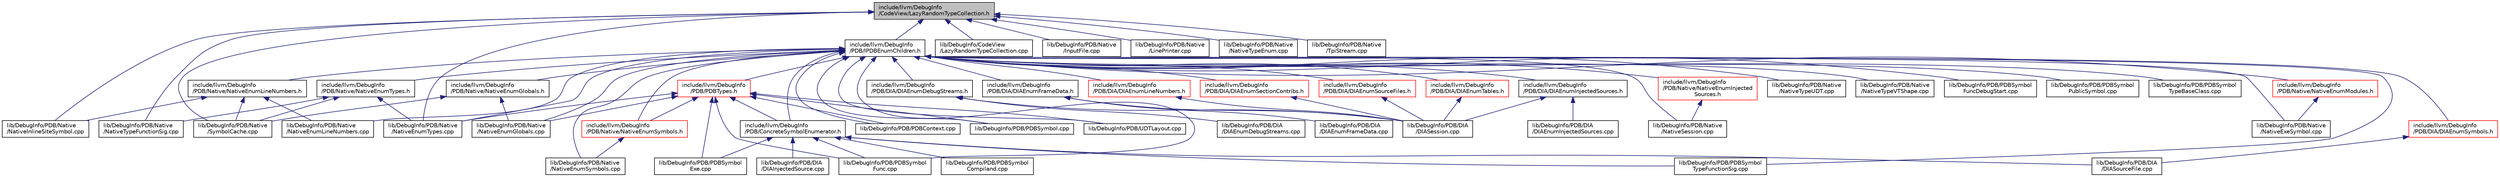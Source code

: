 digraph "include/llvm/DebugInfo/CodeView/LazyRandomTypeCollection.h"
{
 // LATEX_PDF_SIZE
  bgcolor="transparent";
  edge [fontname="Helvetica",fontsize="10",labelfontname="Helvetica",labelfontsize="10"];
  node [fontname="Helvetica",fontsize="10",shape=record];
  Node1 [label="include/llvm/DebugInfo\l/CodeView/LazyRandomTypeCollection.h",height=0.2,width=0.4,color="black", fillcolor="grey75", style="filled", fontcolor="black",tooltip=" "];
  Node1 -> Node2 [dir="back",color="midnightblue",fontsize="10",style="solid",fontname="Helvetica"];
  Node2 [label="include/llvm/DebugInfo\l/PDB/IPDBEnumChildren.h",height=0.2,width=0.4,color="black",URL="$IPDBEnumChildren_8h.html",tooltip=" "];
  Node2 -> Node3 [dir="back",color="midnightblue",fontsize="10",style="solid",fontname="Helvetica"];
  Node3 [label="include/llvm/DebugInfo\l/PDB/ConcreteSymbolEnumerator.h",height=0.2,width=0.4,color="black",URL="$ConcreteSymbolEnumerator_8h.html",tooltip=" "];
  Node3 -> Node4 [dir="back",color="midnightblue",fontsize="10",style="solid",fontname="Helvetica"];
  Node4 [label="lib/DebugInfo/PDB/DIA\l/DIAInjectedSource.cpp",height=0.2,width=0.4,color="black",URL="$DIAInjectedSource_8cpp.html",tooltip=" "];
  Node3 -> Node5 [dir="back",color="midnightblue",fontsize="10",style="solid",fontname="Helvetica"];
  Node5 [label="lib/DebugInfo/PDB/DIA\l/DIASourceFile.cpp",height=0.2,width=0.4,color="black",URL="$DIASourceFile_8cpp.html",tooltip=" "];
  Node3 -> Node6 [dir="back",color="midnightblue",fontsize="10",style="solid",fontname="Helvetica"];
  Node6 [label="lib/DebugInfo/PDB/PDBSymbol\lCompiland.cpp",height=0.2,width=0.4,color="black",URL="$PDBSymbolCompiland_8cpp.html",tooltip=" "];
  Node3 -> Node7 [dir="back",color="midnightblue",fontsize="10",style="solid",fontname="Helvetica"];
  Node7 [label="lib/DebugInfo/PDB/PDBSymbol\lExe.cpp",height=0.2,width=0.4,color="black",URL="$PDBSymbolExe_8cpp.html",tooltip=" "];
  Node3 -> Node8 [dir="back",color="midnightblue",fontsize="10",style="solid",fontname="Helvetica"];
  Node8 [label="lib/DebugInfo/PDB/PDBSymbol\lFunc.cpp",height=0.2,width=0.4,color="black",URL="$PDBSymbolFunc_8cpp.html",tooltip=" "];
  Node3 -> Node9 [dir="back",color="midnightblue",fontsize="10",style="solid",fontname="Helvetica"];
  Node9 [label="lib/DebugInfo/PDB/PDBSymbol\lTypeFunctionSig.cpp",height=0.2,width=0.4,color="black",URL="$PDBSymbolTypeFunctionSig_8cpp.html",tooltip=" "];
  Node2 -> Node10 [dir="back",color="midnightblue",fontsize="10",style="solid",fontname="Helvetica"];
  Node10 [label="include/llvm/DebugInfo\l/PDB/DIA/DIAEnumDebugStreams.h",height=0.2,width=0.4,color="black",URL="$DIAEnumDebugStreams_8h.html",tooltip=" "];
  Node10 -> Node11 [dir="back",color="midnightblue",fontsize="10",style="solid",fontname="Helvetica"];
  Node11 [label="lib/DebugInfo/PDB/DIA\l/DIAEnumDebugStreams.cpp",height=0.2,width=0.4,color="black",URL="$DIAEnumDebugStreams_8cpp.html",tooltip=" "];
  Node10 -> Node12 [dir="back",color="midnightblue",fontsize="10",style="solid",fontname="Helvetica"];
  Node12 [label="lib/DebugInfo/PDB/DIA\l/DIASession.cpp",height=0.2,width=0.4,color="black",URL="$DIASession_8cpp.html",tooltip=" "];
  Node2 -> Node13 [dir="back",color="midnightblue",fontsize="10",style="solid",fontname="Helvetica"];
  Node13 [label="include/llvm/DebugInfo\l/PDB/DIA/DIAEnumFrameData.h",height=0.2,width=0.4,color="black",URL="$DIAEnumFrameData_8h.html",tooltip=" "];
  Node13 -> Node14 [dir="back",color="midnightblue",fontsize="10",style="solid",fontname="Helvetica"];
  Node14 [label="lib/DebugInfo/PDB/DIA\l/DIAEnumFrameData.cpp",height=0.2,width=0.4,color="black",URL="$DIAEnumFrameData_8cpp.html",tooltip=" "];
  Node13 -> Node12 [dir="back",color="midnightblue",fontsize="10",style="solid",fontname="Helvetica"];
  Node2 -> Node15 [dir="back",color="midnightblue",fontsize="10",style="solid",fontname="Helvetica"];
  Node15 [label="include/llvm/DebugInfo\l/PDB/DIA/DIAEnumInjectedSources.h",height=0.2,width=0.4,color="black",URL="$DIAEnumInjectedSources_8h.html",tooltip=" "];
  Node15 -> Node16 [dir="back",color="midnightblue",fontsize="10",style="solid",fontname="Helvetica"];
  Node16 [label="lib/DebugInfo/PDB/DIA\l/DIAEnumInjectedSources.cpp",height=0.2,width=0.4,color="black",URL="$DIAEnumInjectedSources_8cpp.html",tooltip=" "];
  Node15 -> Node12 [dir="back",color="midnightblue",fontsize="10",style="solid",fontname="Helvetica"];
  Node2 -> Node17 [dir="back",color="midnightblue",fontsize="10",style="solid",fontname="Helvetica"];
  Node17 [label="include/llvm/DebugInfo\l/PDB/DIA/DIAEnumLineNumbers.h",height=0.2,width=0.4,color="red",URL="$DIAEnumLineNumbers_8h.html",tooltip=" "];
  Node17 -> Node12 [dir="back",color="midnightblue",fontsize="10",style="solid",fontname="Helvetica"];
  Node2 -> Node20 [dir="back",color="midnightblue",fontsize="10",style="solid",fontname="Helvetica"];
  Node20 [label="include/llvm/DebugInfo\l/PDB/DIA/DIAEnumSectionContribs.h",height=0.2,width=0.4,color="red",URL="$DIAEnumSectionContribs_8h.html",tooltip=" "];
  Node20 -> Node12 [dir="back",color="midnightblue",fontsize="10",style="solid",fontname="Helvetica"];
  Node2 -> Node22 [dir="back",color="midnightblue",fontsize="10",style="solid",fontname="Helvetica"];
  Node22 [label="include/llvm/DebugInfo\l/PDB/DIA/DIAEnumSourceFiles.h",height=0.2,width=0.4,color="red",URL="$DIAEnumSourceFiles_8h.html",tooltip=" "];
  Node22 -> Node12 [dir="back",color="midnightblue",fontsize="10",style="solid",fontname="Helvetica"];
  Node2 -> Node24 [dir="back",color="midnightblue",fontsize="10",style="solid",fontname="Helvetica"];
  Node24 [label="include/llvm/DebugInfo\l/PDB/DIA/DIAEnumSymbols.h",height=0.2,width=0.4,color="red",URL="$DIAEnumSymbols_8h.html",tooltip=" "];
  Node24 -> Node5 [dir="back",color="midnightblue",fontsize="10",style="solid",fontname="Helvetica"];
  Node2 -> Node26 [dir="back",color="midnightblue",fontsize="10",style="solid",fontname="Helvetica"];
  Node26 [label="include/llvm/DebugInfo\l/PDB/DIA/DIAEnumTables.h",height=0.2,width=0.4,color="red",URL="$DIAEnumTables_8h.html",tooltip=" "];
  Node26 -> Node12 [dir="back",color="midnightblue",fontsize="10",style="solid",fontname="Helvetica"];
  Node2 -> Node28 [dir="back",color="midnightblue",fontsize="10",style="solid",fontname="Helvetica"];
  Node28 [label="include/llvm/DebugInfo\l/PDB/PDBTypes.h",height=0.2,width=0.4,color="red",URL="$PDBTypes_8h.html",tooltip=" "];
  Node28 -> Node3 [dir="back",color="midnightblue",fontsize="10",style="solid",fontname="Helvetica"];
  Node28 -> Node71 [dir="back",color="midnightblue",fontsize="10",style="solid",fontname="Helvetica"];
  Node71 [label="include/llvm/DebugInfo\l/PDB/Native/NativeEnumSymbols.h",height=0.2,width=0.4,color="red",URL="$NativeEnumSymbols_8h.html",tooltip=" "];
  Node71 -> Node42 [dir="back",color="midnightblue",fontsize="10",style="solid",fontname="Helvetica"];
  Node42 [label="lib/DebugInfo/PDB/Native\l/NativeEnumSymbols.cpp",height=0.2,width=0.4,color="black",URL="$NativeEnumSymbols_8cpp.html",tooltip=" "];
  Node28 -> Node40 [dir="back",color="midnightblue",fontsize="10",style="solid",fontname="Helvetica"];
  Node40 [label="lib/DebugInfo/PDB/Native\l/NativeEnumGlobals.cpp",height=0.2,width=0.4,color="black",URL="$NativeEnumGlobals_8cpp.html",tooltip=" "];
  Node28 -> Node43 [dir="back",color="midnightblue",fontsize="10",style="solid",fontname="Helvetica"];
  Node43 [label="lib/DebugInfo/PDB/Native\l/NativeEnumTypes.cpp",height=0.2,width=0.4,color="black",URL="$NativeEnumTypes_8cpp.html",tooltip=" "];
  Node28 -> Node63 [dir="back",color="midnightblue",fontsize="10",style="solid",fontname="Helvetica"];
  Node63 [label="lib/DebugInfo/PDB/PDBContext.cpp",height=0.2,width=0.4,color="black",URL="$PDBContext_8cpp.html",tooltip=" "];
  Node28 -> Node66 [dir="back",color="midnightblue",fontsize="10",style="solid",fontname="Helvetica"];
  Node66 [label="lib/DebugInfo/PDB/PDBSymbol.cpp",height=0.2,width=0.4,color="black",URL="$PDBSymbol_8cpp.html",tooltip=" "];
  Node28 -> Node7 [dir="back",color="midnightblue",fontsize="10",style="solid",fontname="Helvetica"];
  Node28 -> Node8 [dir="back",color="midnightblue",fontsize="10",style="solid",fontname="Helvetica"];
  Node28 -> Node68 [dir="back",color="midnightblue",fontsize="10",style="solid",fontname="Helvetica"];
  Node68 [label="lib/DebugInfo/PDB/UDTLayout.cpp",height=0.2,width=0.4,color="black",URL="$UDTLayout_8cpp.html",tooltip=" "];
  Node2 -> Node69 [dir="back",color="midnightblue",fontsize="10",style="solid",fontname="Helvetica"];
  Node69 [label="include/llvm/DebugInfo\l/PDB/Native/NativeEnumGlobals.h",height=0.2,width=0.4,color="black",URL="$NativeEnumGlobals_8h.html",tooltip=" "];
  Node69 -> Node40 [dir="back",color="midnightblue",fontsize="10",style="solid",fontname="Helvetica"];
  Node69 -> Node60 [dir="back",color="midnightblue",fontsize="10",style="solid",fontname="Helvetica"];
  Node60 [label="lib/DebugInfo/PDB/Native\l/SymbolCache.cpp",height=0.2,width=0.4,color="black",URL="$SymbolCache_8cpp.html",tooltip=" "];
  Node2 -> Node168 [dir="back",color="midnightblue",fontsize="10",style="solid",fontname="Helvetica"];
  Node168 [label="include/llvm/DebugInfo\l/PDB/Native/NativeEnumInjected\lSources.h",height=0.2,width=0.4,color="red",URL="$NativeEnumInjectedSources_8h.html",tooltip=" "];
  Node168 -> Node50 [dir="back",color="midnightblue",fontsize="10",style="solid",fontname="Helvetica"];
  Node50 [label="lib/DebugInfo/PDB/Native\l/NativeSession.cpp",height=0.2,width=0.4,color="black",URL="$NativeSession_8cpp.html",tooltip=" "];
  Node2 -> Node170 [dir="back",color="midnightblue",fontsize="10",style="solid",fontname="Helvetica"];
  Node170 [label="include/llvm/DebugInfo\l/PDB/Native/NativeEnumLineNumbers.h",height=0.2,width=0.4,color="black",URL="$NativeEnumLineNumbers_8h.html",tooltip=" "];
  Node170 -> Node171 [dir="back",color="midnightblue",fontsize="10",style="solid",fontname="Helvetica"];
  Node171 [label="lib/DebugInfo/PDB/Native\l/NativeEnumLineNumbers.cpp",height=0.2,width=0.4,color="black",URL="$NativeEnumLineNumbers_8cpp.html",tooltip=" "];
  Node170 -> Node46 [dir="back",color="midnightblue",fontsize="10",style="solid",fontname="Helvetica"];
  Node46 [label="lib/DebugInfo/PDB/Native\l/NativeInlineSiteSymbol.cpp",height=0.2,width=0.4,color="black",URL="$NativeInlineSiteSymbol_8cpp.html",tooltip=" "];
  Node170 -> Node60 [dir="back",color="midnightblue",fontsize="10",style="solid",fontname="Helvetica"];
  Node2 -> Node70 [dir="back",color="midnightblue",fontsize="10",style="solid",fontname="Helvetica"];
  Node70 [label="include/llvm/DebugInfo\l/PDB/Native/NativeEnumModules.h",height=0.2,width=0.4,color="red",URL="$NativeEnumModules_8h.html",tooltip=" "];
  Node70 -> Node44 [dir="back",color="midnightblue",fontsize="10",style="solid",fontname="Helvetica"];
  Node44 [label="lib/DebugInfo/PDB/Native\l/NativeExeSymbol.cpp",height=0.2,width=0.4,color="black",URL="$NativeExeSymbol_8cpp.html",tooltip=" "];
  Node2 -> Node71 [dir="back",color="midnightblue",fontsize="10",style="solid",fontname="Helvetica"];
  Node2 -> Node72 [dir="back",color="midnightblue",fontsize="10",style="solid",fontname="Helvetica"];
  Node72 [label="include/llvm/DebugInfo\l/PDB/Native/NativeEnumTypes.h",height=0.2,width=0.4,color="black",URL="$NativeEnumTypes_8h.html",tooltip=" "];
  Node72 -> Node43 [dir="back",color="midnightblue",fontsize="10",style="solid",fontname="Helvetica"];
  Node72 -> Node55 [dir="back",color="midnightblue",fontsize="10",style="solid",fontname="Helvetica"];
  Node55 [label="lib/DebugInfo/PDB/Native\l/NativeTypeFunctionSig.cpp",height=0.2,width=0.4,color="black",URL="$NativeTypeFunctionSig_8cpp.html",tooltip=" "];
  Node72 -> Node60 [dir="back",color="midnightblue",fontsize="10",style="solid",fontname="Helvetica"];
  Node2 -> Node40 [dir="back",color="midnightblue",fontsize="10",style="solid",fontname="Helvetica"];
  Node2 -> Node171 [dir="back",color="midnightblue",fontsize="10",style="solid",fontname="Helvetica"];
  Node2 -> Node42 [dir="back",color="midnightblue",fontsize="10",style="solid",fontname="Helvetica"];
  Node2 -> Node43 [dir="back",color="midnightblue",fontsize="10",style="solid",fontname="Helvetica"];
  Node2 -> Node44 [dir="back",color="midnightblue",fontsize="10",style="solid",fontname="Helvetica"];
  Node2 -> Node50 [dir="back",color="midnightblue",fontsize="10",style="solid",fontname="Helvetica"];
  Node2 -> Node58 [dir="back",color="midnightblue",fontsize="10",style="solid",fontname="Helvetica"];
  Node58 [label="lib/DebugInfo/PDB/Native\l/NativeTypeUDT.cpp",height=0.2,width=0.4,color="black",URL="$NativeTypeUDT_8cpp.html",tooltip=" "];
  Node2 -> Node59 [dir="back",color="midnightblue",fontsize="10",style="solid",fontname="Helvetica"];
  Node59 [label="lib/DebugInfo/PDB/Native\l/NativeTypeVTShape.cpp",height=0.2,width=0.4,color="black",URL="$NativeTypeVTShape_8cpp.html",tooltip=" "];
  Node2 -> Node63 [dir="back",color="midnightblue",fontsize="10",style="solid",fontname="Helvetica"];
  Node2 -> Node66 [dir="back",color="midnightblue",fontsize="10",style="solid",fontname="Helvetica"];
  Node2 -> Node8 [dir="back",color="midnightblue",fontsize="10",style="solid",fontname="Helvetica"];
  Node2 -> Node91 [dir="back",color="midnightblue",fontsize="10",style="solid",fontname="Helvetica"];
  Node91 [label="lib/DebugInfo/PDB/PDBSymbol\lFuncDebugStart.cpp",height=0.2,width=0.4,color="black",URL="$PDBSymbolFuncDebugStart_8cpp.html",tooltip=" "];
  Node2 -> Node95 [dir="back",color="midnightblue",fontsize="10",style="solid",fontname="Helvetica"];
  Node95 [label="lib/DebugInfo/PDB/PDBSymbol\lPublicSymbol.cpp",height=0.2,width=0.4,color="black",URL="$PDBSymbolPublicSymbol_8cpp.html",tooltip=" "];
  Node2 -> Node101 [dir="back",color="midnightblue",fontsize="10",style="solid",fontname="Helvetica"];
  Node101 [label="lib/DebugInfo/PDB/PDBSymbol\lTypeBaseClass.cpp",height=0.2,width=0.4,color="black",URL="$PDBSymbolTypeBaseClass_8cpp.html",tooltip=" "];
  Node2 -> Node9 [dir="back",color="midnightblue",fontsize="10",style="solid",fontname="Helvetica"];
  Node2 -> Node68 [dir="back",color="midnightblue",fontsize="10",style="solid",fontname="Helvetica"];
  Node1 -> Node172 [dir="back",color="midnightblue",fontsize="10",style="solid",fontname="Helvetica"];
  Node172 [label="lib/DebugInfo/CodeView\l/LazyRandomTypeCollection.cpp",height=0.2,width=0.4,color="black",URL="$LazyRandomTypeCollection_8cpp.html",tooltip=" "];
  Node1 -> Node37 [dir="back",color="midnightblue",fontsize="10",style="solid",fontname="Helvetica"];
  Node37 [label="lib/DebugInfo/PDB/Native\l/InputFile.cpp",height=0.2,width=0.4,color="black",URL="$InputFile_8cpp.html",tooltip=" "];
  Node1 -> Node38 [dir="back",color="midnightblue",fontsize="10",style="solid",fontname="Helvetica"];
  Node38 [label="lib/DebugInfo/PDB/Native\l/LinePrinter.cpp",height=0.2,width=0.4,color="black",URL="$LinePrinter_8cpp.html",tooltip=" "];
  Node1 -> Node43 [dir="back",color="midnightblue",fontsize="10",style="solid",fontname="Helvetica"];
  Node1 -> Node46 [dir="back",color="midnightblue",fontsize="10",style="solid",fontname="Helvetica"];
  Node1 -> Node54 [dir="back",color="midnightblue",fontsize="10",style="solid",fontname="Helvetica"];
  Node54 [label="lib/DebugInfo/PDB/Native\l/NativeTypeEnum.cpp",height=0.2,width=0.4,color="black",URL="$NativeTypeEnum_8cpp.html",tooltip=" "];
  Node1 -> Node55 [dir="back",color="midnightblue",fontsize="10",style="solid",fontname="Helvetica"];
  Node1 -> Node60 [dir="back",color="midnightblue",fontsize="10",style="solid",fontname="Helvetica"];
  Node1 -> Node173 [dir="back",color="midnightblue",fontsize="10",style="solid",fontname="Helvetica"];
  Node173 [label="lib/DebugInfo/PDB/Native\l/TpiStream.cpp",height=0.2,width=0.4,color="black",URL="$TpiStream_8cpp.html",tooltip=" "];
}
